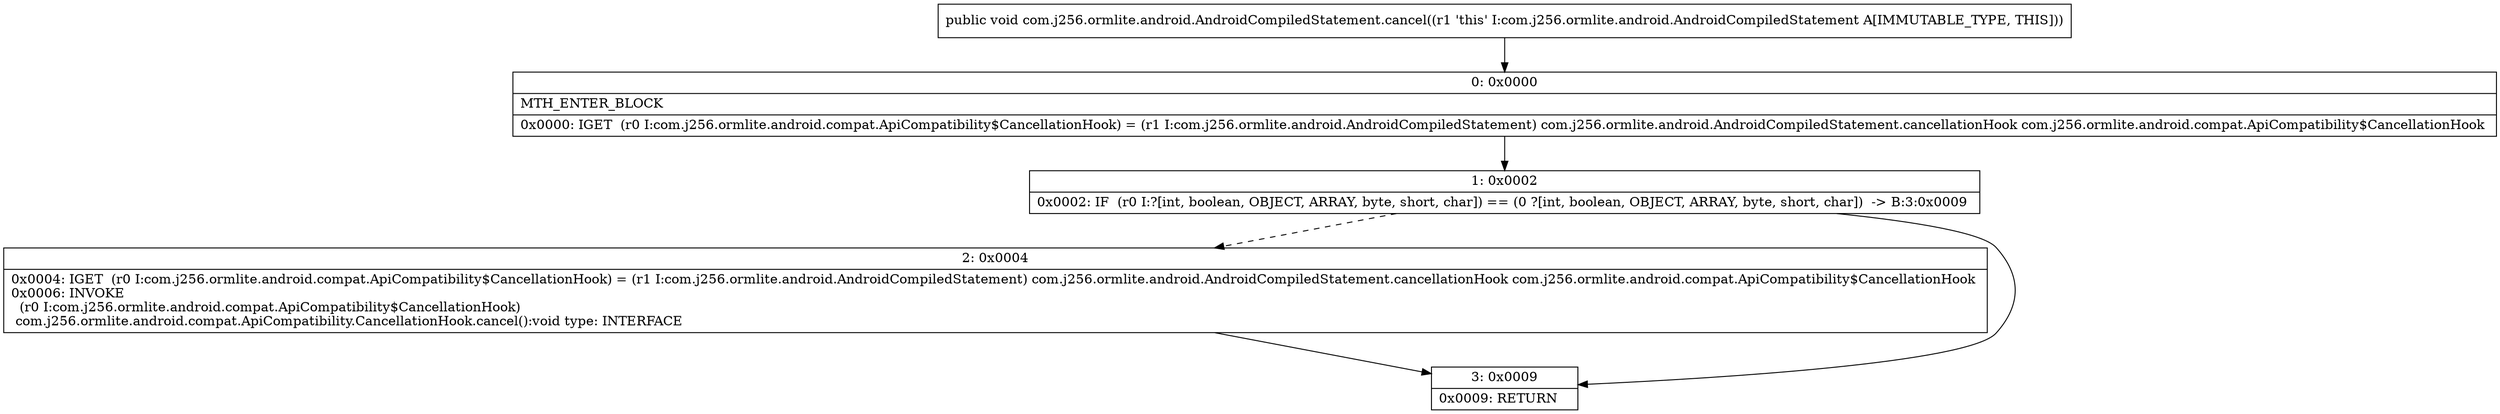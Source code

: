 digraph "CFG forcom.j256.ormlite.android.AndroidCompiledStatement.cancel()V" {
Node_0 [shape=record,label="{0\:\ 0x0000|MTH_ENTER_BLOCK\l|0x0000: IGET  (r0 I:com.j256.ormlite.android.compat.ApiCompatibility$CancellationHook) = (r1 I:com.j256.ormlite.android.AndroidCompiledStatement) com.j256.ormlite.android.AndroidCompiledStatement.cancellationHook com.j256.ormlite.android.compat.ApiCompatibility$CancellationHook \l}"];
Node_1 [shape=record,label="{1\:\ 0x0002|0x0002: IF  (r0 I:?[int, boolean, OBJECT, ARRAY, byte, short, char]) == (0 ?[int, boolean, OBJECT, ARRAY, byte, short, char])  \-\> B:3:0x0009 \l}"];
Node_2 [shape=record,label="{2\:\ 0x0004|0x0004: IGET  (r0 I:com.j256.ormlite.android.compat.ApiCompatibility$CancellationHook) = (r1 I:com.j256.ormlite.android.AndroidCompiledStatement) com.j256.ormlite.android.AndroidCompiledStatement.cancellationHook com.j256.ormlite.android.compat.ApiCompatibility$CancellationHook \l0x0006: INVOKE  \l  (r0 I:com.j256.ormlite.android.compat.ApiCompatibility$CancellationHook)\l com.j256.ormlite.android.compat.ApiCompatibility.CancellationHook.cancel():void type: INTERFACE \l}"];
Node_3 [shape=record,label="{3\:\ 0x0009|0x0009: RETURN   \l}"];
MethodNode[shape=record,label="{public void com.j256.ormlite.android.AndroidCompiledStatement.cancel((r1 'this' I:com.j256.ormlite.android.AndroidCompiledStatement A[IMMUTABLE_TYPE, THIS])) }"];
MethodNode -> Node_0;
Node_0 -> Node_1;
Node_1 -> Node_2[style=dashed];
Node_1 -> Node_3;
Node_2 -> Node_3;
}

